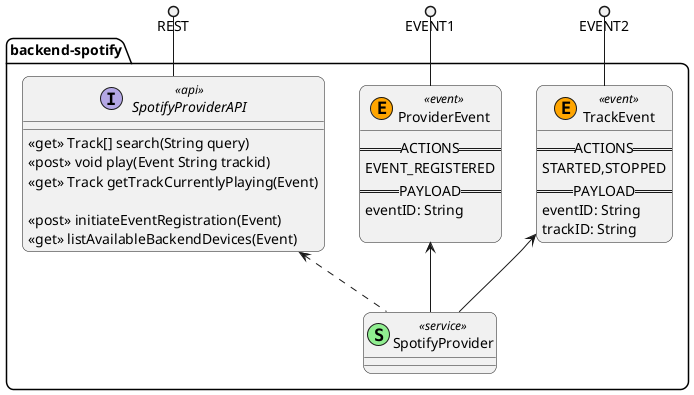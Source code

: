 @startuml
'skinparam linetype ortho 
'skinparam linetype polyline 
skinparam roundcorner 15

'skinparam stereotypeCBackgroundColor YellowGreen
'skinparam stereotypeCBackgroundColor<< event >> orange
'skinparam stereotypeCBackgroundColor<< service >> lightgreen
skinparam stereotypeIBackgroundColor<< api >> lightblue

package backend-spotify {

    interface SpotifyProviderAPI <<api>> {
        <<get>> Track[] search(String query) 
        <<post>> void play(Event String trackid)
        <<get>> Track getTrackCurrentlyPlaying(Event)

        <<post>> initiateEventRegistration(Event)
        <<get>> listAvailableBackendDevices(Event)
    }
    class ProviderEvent <<(E,orange)event>> {
        ==ACTIONS==
        EVENT_REGISTERED
        ==PAYLOAD==
        eventID: String
 
    }
    class TrackEvent <<(E,orange)event>> {
        ==ACTIONS==
        STARTED,STOPPED
        ==PAYLOAD==
        eventID: String
        trackID: String 
    }

    class SpotifyProvider <<(S,lightgreen)service>> {

    }
}


SpotifyProviderAPI <.. SpotifyProvider
SpotifyProvider -u-> ProviderEvent
SpotifyProvider -u-> TrackEvent
REST ()-- SpotifyProviderAPI
EVENT1 ()-- ProviderEvent
EVENT2 ()-- TrackEvent

' ProviderEvent -- TrackEvent
'ProviderEvent -[hidden]down- TrackEvent

@enduml

